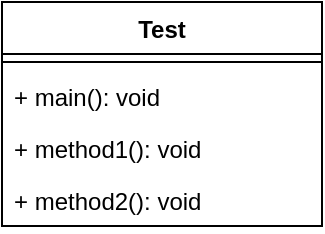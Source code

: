 <mxfile version="24.2.1" type="device">
  <diagram name="Page-1" id="NRIVXcAUcGGPuKT8Yj3o">
    <mxGraphModel dx="1434" dy="792" grid="1" gridSize="10" guides="1" tooltips="1" connect="1" arrows="1" fold="1" page="1" pageScale="1" pageWidth="850" pageHeight="1100" math="0" shadow="0">
      <root>
        <mxCell id="0" />
        <mxCell id="1" parent="0" />
        <mxCell id="yb28SXETtNv_89vOaM8D-1" value="Test" style="swimlane;fontStyle=1;align=center;verticalAlign=top;childLayout=stackLayout;horizontal=1;startSize=26;horizontalStack=0;resizeParent=1;resizeParentMax=0;resizeLast=0;collapsible=1;marginBottom=0;whiteSpace=wrap;html=1;" vertex="1" parent="1">
          <mxGeometry x="345" y="80" width="160" height="112" as="geometry" />
        </mxCell>
        <mxCell id="yb28SXETtNv_89vOaM8D-3" value="" style="line;strokeWidth=1;fillColor=none;align=left;verticalAlign=middle;spacingTop=-1;spacingLeft=3;spacingRight=3;rotatable=0;labelPosition=right;points=[];portConstraint=eastwest;strokeColor=inherit;" vertex="1" parent="yb28SXETtNv_89vOaM8D-1">
          <mxGeometry y="26" width="160" height="8" as="geometry" />
        </mxCell>
        <mxCell id="yb28SXETtNv_89vOaM8D-4" value="+ main(): void" style="text;strokeColor=none;fillColor=none;align=left;verticalAlign=top;spacingLeft=4;spacingRight=4;overflow=hidden;rotatable=0;points=[[0,0.5],[1,0.5]];portConstraint=eastwest;whiteSpace=wrap;html=1;" vertex="1" parent="yb28SXETtNv_89vOaM8D-1">
          <mxGeometry y="34" width="160" height="26" as="geometry" />
        </mxCell>
        <mxCell id="yb28SXETtNv_89vOaM8D-5" value="+ method1(): void" style="text;strokeColor=none;fillColor=none;align=left;verticalAlign=top;spacingLeft=4;spacingRight=4;overflow=hidden;rotatable=0;points=[[0,0.5],[1,0.5]];portConstraint=eastwest;whiteSpace=wrap;html=1;" vertex="1" parent="yb28SXETtNv_89vOaM8D-1">
          <mxGeometry y="60" width="160" height="26" as="geometry" />
        </mxCell>
        <mxCell id="yb28SXETtNv_89vOaM8D-6" value="+ method2(): void" style="text;strokeColor=none;fillColor=none;align=left;verticalAlign=top;spacingLeft=4;spacingRight=4;overflow=hidden;rotatable=0;points=[[0,0.5],[1,0.5]];portConstraint=eastwest;whiteSpace=wrap;html=1;" vertex="1" parent="yb28SXETtNv_89vOaM8D-1">
          <mxGeometry y="86" width="160" height="26" as="geometry" />
        </mxCell>
      </root>
    </mxGraphModel>
  </diagram>
</mxfile>

